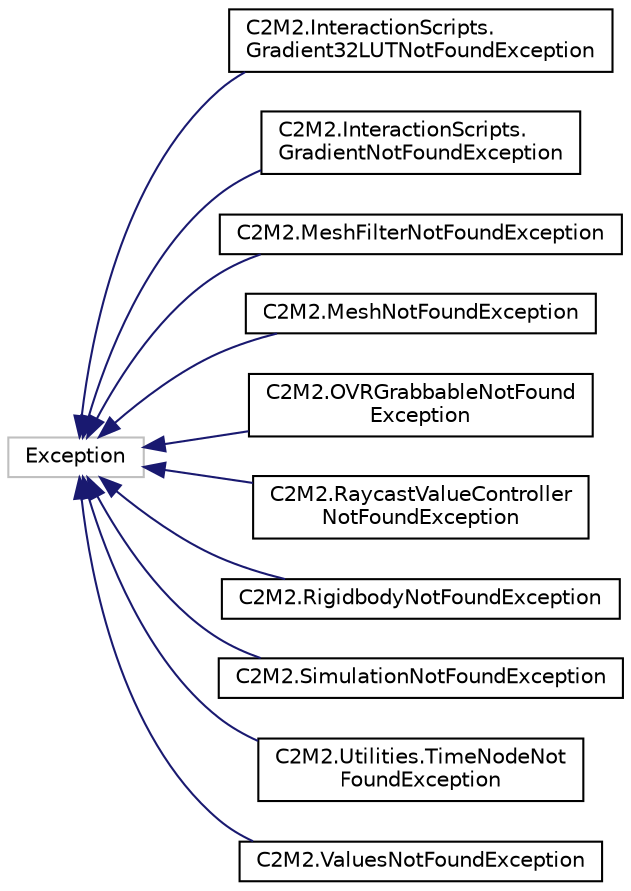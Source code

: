 digraph "Graphical Class Hierarchy"
{
 // LATEX_PDF_SIZE
  edge [fontname="Helvetica",fontsize="10",labelfontname="Helvetica",labelfontsize="10"];
  node [fontname="Helvetica",fontsize="10",shape=record];
  rankdir="LR";
  Node187 [label="Exception",height=0.2,width=0.4,color="grey75", fillcolor="white", style="filled",tooltip=" "];
  Node187 -> Node0 [dir="back",color="midnightblue",fontsize="10",style="solid",fontname="Helvetica"];
  Node0 [label="C2M2.InteractionScripts.\lGradient32LUTNotFoundException",height=0.2,width=0.4,color="black", fillcolor="white", style="filled",URL="$d6/d50/class_c2_m2_1_1_interaction_scripts_1_1_gradient32_l_u_t_not_found_exception.html",tooltip=" "];
  Node187 -> Node189 [dir="back",color="midnightblue",fontsize="10",style="solid",fontname="Helvetica"];
  Node189 [label="C2M2.InteractionScripts.\lGradientNotFoundException",height=0.2,width=0.4,color="black", fillcolor="white", style="filled",URL="$d9/da1/class_c2_m2_1_1_interaction_scripts_1_1_gradient_not_found_exception.html",tooltip=" "];
  Node187 -> Node190 [dir="back",color="midnightblue",fontsize="10",style="solid",fontname="Helvetica"];
  Node190 [label="C2M2.MeshFilterNotFoundException",height=0.2,width=0.4,color="black", fillcolor="white", style="filled",URL="$d3/d85/class_c2_m2_1_1_mesh_filter_not_found_exception.html",tooltip=" "];
  Node187 -> Node191 [dir="back",color="midnightblue",fontsize="10",style="solid",fontname="Helvetica"];
  Node191 [label="C2M2.MeshNotFoundException",height=0.2,width=0.4,color="black", fillcolor="white", style="filled",URL="$dc/da1/class_c2_m2_1_1_mesh_not_found_exception.html",tooltip=" "];
  Node187 -> Node192 [dir="back",color="midnightblue",fontsize="10",style="solid",fontname="Helvetica"];
  Node192 [label="C2M2.OVRGrabbableNotFound\lException",height=0.2,width=0.4,color="black", fillcolor="white", style="filled",URL="$d2/d3c/class_c2_m2_1_1_o_v_r_grabbable_not_found_exception.html",tooltip=" "];
  Node187 -> Node193 [dir="back",color="midnightblue",fontsize="10",style="solid",fontname="Helvetica"];
  Node193 [label="C2M2.RaycastValueController\lNotFoundException",height=0.2,width=0.4,color="black", fillcolor="white", style="filled",URL="$d9/de3/class_c2_m2_1_1_raycast_value_controller_not_found_exception.html",tooltip=" "];
  Node187 -> Node194 [dir="back",color="midnightblue",fontsize="10",style="solid",fontname="Helvetica"];
  Node194 [label="C2M2.RigidbodyNotFoundException",height=0.2,width=0.4,color="black", fillcolor="white", style="filled",URL="$d7/d3c/class_c2_m2_1_1_rigidbody_not_found_exception.html",tooltip=" "];
  Node187 -> Node195 [dir="back",color="midnightblue",fontsize="10",style="solid",fontname="Helvetica"];
  Node195 [label="C2M2.SimulationNotFoundException",height=0.2,width=0.4,color="black", fillcolor="white", style="filled",URL="$d0/ddf/class_c2_m2_1_1_simulation_not_found_exception.html",tooltip=" "];
  Node187 -> Node196 [dir="back",color="midnightblue",fontsize="10",style="solid",fontname="Helvetica"];
  Node196 [label="C2M2.Utilities.TimeNodeNot\lFoundException",height=0.2,width=0.4,color="black", fillcolor="white", style="filled",URL="$d4/d88/class_c2_m2_1_1_utilities_1_1_time_node_not_found_exception.html",tooltip=" "];
  Node187 -> Node197 [dir="back",color="midnightblue",fontsize="10",style="solid",fontname="Helvetica"];
  Node197 [label="C2M2.ValuesNotFoundException",height=0.2,width=0.4,color="black", fillcolor="white", style="filled",URL="$d5/d5e/class_c2_m2_1_1_values_not_found_exception.html",tooltip=" "];
}
